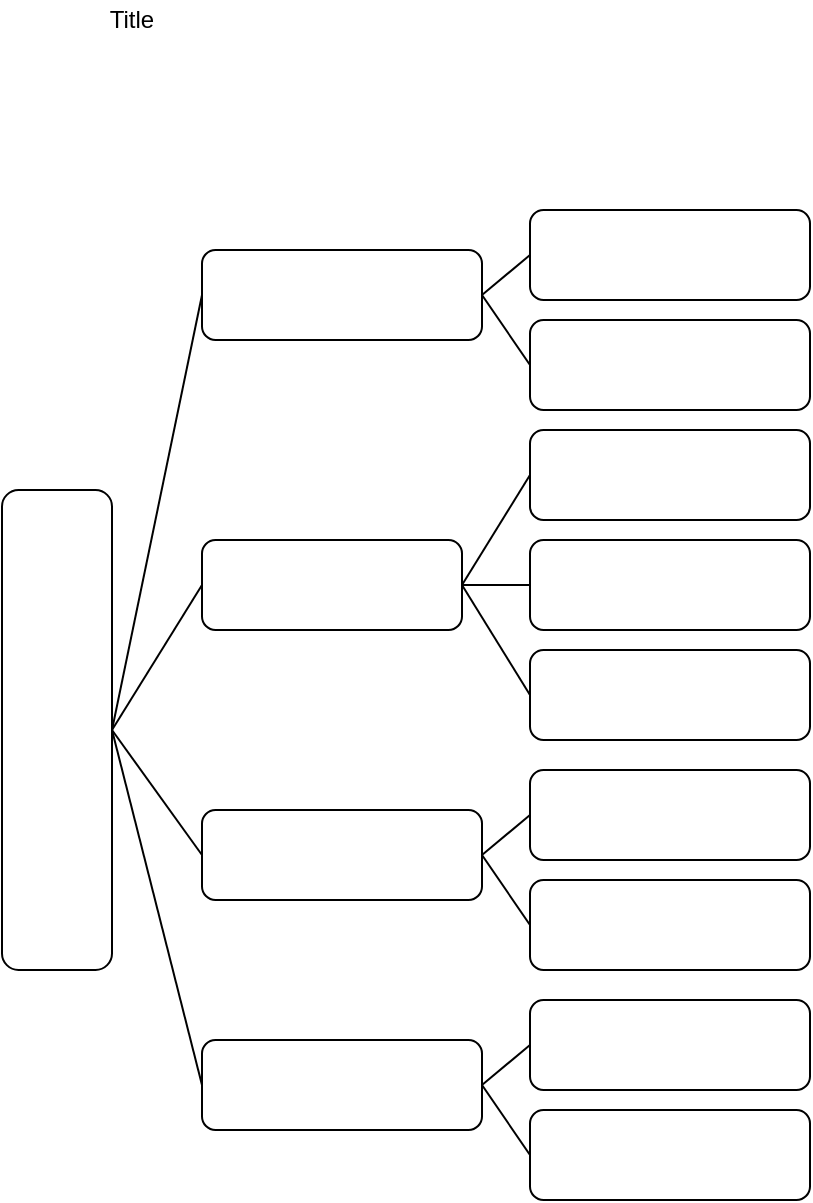 <mxfile version="14.6.11" type="github">
  <diagram id="IskvgZTEknMmayzxG2AQ" name="Page-1">
    <mxGraphModel dx="1147" dy="650" grid="1" gridSize="10" guides="1" tooltips="1" connect="1" arrows="1" fold="1" page="1" pageScale="1" pageWidth="827" pageHeight="1169" math="0" shadow="0">
      <root>
        <mxCell id="0" />
        <mxCell id="1" parent="0" />
        <mxCell id="ng9sC7QbUENpqP5kl2ks-1" value="" style="rounded=1;whiteSpace=wrap;html=1;" vertex="1" parent="1">
          <mxGeometry x="90" y="470" width="55" height="240" as="geometry" />
        </mxCell>
        <mxCell id="ng9sC7QbUENpqP5kl2ks-3" value="Title" style="text;html=1;strokeColor=none;fillColor=none;align=center;verticalAlign=middle;whiteSpace=wrap;rounded=0;" vertex="1" parent="1">
          <mxGeometry x="135" y="225" width="40" height="20" as="geometry" />
        </mxCell>
        <mxCell id="ng9sC7QbUENpqP5kl2ks-9" value="" style="rounded=1;whiteSpace=wrap;html=1;" vertex="1" parent="1">
          <mxGeometry x="190" y="350" width="140" height="45" as="geometry" />
        </mxCell>
        <mxCell id="ng9sC7QbUENpqP5kl2ks-14" value="" style="rounded=1;whiteSpace=wrap;html=1;" vertex="1" parent="1">
          <mxGeometry x="354" y="330" width="140" height="45" as="geometry" />
        </mxCell>
        <mxCell id="ng9sC7QbUENpqP5kl2ks-15" value="" style="rounded=1;whiteSpace=wrap;html=1;" vertex="1" parent="1">
          <mxGeometry x="354" y="385" width="140" height="45" as="geometry" />
        </mxCell>
        <mxCell id="ng9sC7QbUENpqP5kl2ks-16" value="" style="endArrow=none;html=1;exitX=1;exitY=0.5;exitDx=0;exitDy=0;entryX=0;entryY=0.5;entryDx=0;entryDy=0;" edge="1" parent="1" source="ng9sC7QbUENpqP5kl2ks-9" target="ng9sC7QbUENpqP5kl2ks-14">
          <mxGeometry width="50" height="50" relative="1" as="geometry">
            <mxPoint x="350" y="260" as="sourcePoint" />
            <mxPoint x="400" y="210" as="targetPoint" />
          </mxGeometry>
        </mxCell>
        <mxCell id="ng9sC7QbUENpqP5kl2ks-18" value="" style="endArrow=none;html=1;entryX=0;entryY=0.5;entryDx=0;entryDy=0;exitX=1;exitY=0.5;exitDx=0;exitDy=0;" edge="1" parent="1" source="ng9sC7QbUENpqP5kl2ks-9" target="ng9sC7QbUENpqP5kl2ks-15">
          <mxGeometry width="50" height="50" relative="1" as="geometry">
            <mxPoint x="330" y="330" as="sourcePoint" />
            <mxPoint x="400" y="210" as="targetPoint" />
          </mxGeometry>
        </mxCell>
        <mxCell id="ng9sC7QbUENpqP5kl2ks-19" value="" style="rounded=1;whiteSpace=wrap;html=1;" vertex="1" parent="1">
          <mxGeometry x="190" y="495" width="130" height="45" as="geometry" />
        </mxCell>
        <mxCell id="ng9sC7QbUENpqP5kl2ks-20" value="" style="rounded=1;whiteSpace=wrap;html=1;" vertex="1" parent="1">
          <mxGeometry x="354" y="440" width="140" height="45" as="geometry" />
        </mxCell>
        <mxCell id="ng9sC7QbUENpqP5kl2ks-21" value="" style="rounded=1;whiteSpace=wrap;html=1;" vertex="1" parent="1">
          <mxGeometry x="354" y="495" width="140" height="45" as="geometry" />
        </mxCell>
        <mxCell id="ng9sC7QbUENpqP5kl2ks-22" value="" style="endArrow=none;html=1;exitX=1;exitY=0.5;exitDx=0;exitDy=0;entryX=0;entryY=0.5;entryDx=0;entryDy=0;" edge="1" parent="1" source="ng9sC7QbUENpqP5kl2ks-19" target="ng9sC7QbUENpqP5kl2ks-20">
          <mxGeometry width="50" height="50" relative="1" as="geometry">
            <mxPoint x="350" y="370" as="sourcePoint" />
            <mxPoint x="400" y="320" as="targetPoint" />
          </mxGeometry>
        </mxCell>
        <mxCell id="ng9sC7QbUENpqP5kl2ks-23" value="" style="endArrow=none;html=1;entryX=0;entryY=0.5;entryDx=0;entryDy=0;exitX=1;exitY=0.5;exitDx=0;exitDy=0;" edge="1" parent="1" source="ng9sC7QbUENpqP5kl2ks-19" target="ng9sC7QbUENpqP5kl2ks-21">
          <mxGeometry width="50" height="50" relative="1" as="geometry">
            <mxPoint x="330" y="440" as="sourcePoint" />
            <mxPoint x="400" y="320" as="targetPoint" />
          </mxGeometry>
        </mxCell>
        <mxCell id="ng9sC7QbUENpqP5kl2ks-24" value="" style="rounded=1;whiteSpace=wrap;html=1;" vertex="1" parent="1">
          <mxGeometry x="190" y="630" width="140" height="45" as="geometry" />
        </mxCell>
        <mxCell id="ng9sC7QbUENpqP5kl2ks-25" value="" style="rounded=1;whiteSpace=wrap;html=1;" vertex="1" parent="1">
          <mxGeometry x="354" y="610" width="140" height="45" as="geometry" />
        </mxCell>
        <mxCell id="ng9sC7QbUENpqP5kl2ks-26" value="" style="rounded=1;whiteSpace=wrap;html=1;" vertex="1" parent="1">
          <mxGeometry x="354" y="665" width="140" height="45" as="geometry" />
        </mxCell>
        <mxCell id="ng9sC7QbUENpqP5kl2ks-27" value="" style="endArrow=none;html=1;exitX=1;exitY=0.5;exitDx=0;exitDy=0;entryX=0;entryY=0.5;entryDx=0;entryDy=0;" edge="1" parent="1" source="ng9sC7QbUENpqP5kl2ks-24" target="ng9sC7QbUENpqP5kl2ks-25">
          <mxGeometry width="50" height="50" relative="1" as="geometry">
            <mxPoint x="350" y="540" as="sourcePoint" />
            <mxPoint x="400" y="490" as="targetPoint" />
          </mxGeometry>
        </mxCell>
        <mxCell id="ng9sC7QbUENpqP5kl2ks-28" value="" style="endArrow=none;html=1;entryX=0;entryY=0.5;entryDx=0;entryDy=0;exitX=1;exitY=0.5;exitDx=0;exitDy=0;" edge="1" parent="1" source="ng9sC7QbUENpqP5kl2ks-24" target="ng9sC7QbUENpqP5kl2ks-26">
          <mxGeometry width="50" height="50" relative="1" as="geometry">
            <mxPoint x="330" y="610" as="sourcePoint" />
            <mxPoint x="400" y="490" as="targetPoint" />
          </mxGeometry>
        </mxCell>
        <mxCell id="ng9sC7QbUENpqP5kl2ks-29" value="" style="rounded=1;whiteSpace=wrap;html=1;" vertex="1" parent="1">
          <mxGeometry x="190" y="745" width="140" height="45" as="geometry" />
        </mxCell>
        <mxCell id="ng9sC7QbUENpqP5kl2ks-30" value="" style="rounded=1;whiteSpace=wrap;html=1;" vertex="1" parent="1">
          <mxGeometry x="354" y="725" width="140" height="45" as="geometry" />
        </mxCell>
        <mxCell id="ng9sC7QbUENpqP5kl2ks-31" value="" style="rounded=1;whiteSpace=wrap;html=1;" vertex="1" parent="1">
          <mxGeometry x="354" y="780" width="140" height="45" as="geometry" />
        </mxCell>
        <mxCell id="ng9sC7QbUENpqP5kl2ks-32" value="" style="endArrow=none;html=1;exitX=1;exitY=0.5;exitDx=0;exitDy=0;entryX=0;entryY=0.5;entryDx=0;entryDy=0;" edge="1" parent="1" source="ng9sC7QbUENpqP5kl2ks-29" target="ng9sC7QbUENpqP5kl2ks-30">
          <mxGeometry width="50" height="50" relative="1" as="geometry">
            <mxPoint x="350" y="655" as="sourcePoint" />
            <mxPoint x="400" y="605" as="targetPoint" />
          </mxGeometry>
        </mxCell>
        <mxCell id="ng9sC7QbUENpqP5kl2ks-33" value="" style="endArrow=none;html=1;entryX=0;entryY=0.5;entryDx=0;entryDy=0;exitX=1;exitY=0.5;exitDx=0;exitDy=0;" edge="1" parent="1" source="ng9sC7QbUENpqP5kl2ks-29" target="ng9sC7QbUENpqP5kl2ks-31">
          <mxGeometry width="50" height="50" relative="1" as="geometry">
            <mxPoint x="330" y="725" as="sourcePoint" />
            <mxPoint x="400" y="605" as="targetPoint" />
          </mxGeometry>
        </mxCell>
        <mxCell id="ng9sC7QbUENpqP5kl2ks-34" value="" style="rounded=1;whiteSpace=wrap;html=1;" vertex="1" parent="1">
          <mxGeometry x="354" y="550" width="140" height="45" as="geometry" />
        </mxCell>
        <mxCell id="ng9sC7QbUENpqP5kl2ks-35" value="" style="endArrow=none;html=1;exitX=1;exitY=0.5;exitDx=0;exitDy=0;entryX=0;entryY=0.5;entryDx=0;entryDy=0;" edge="1" parent="1" source="ng9sC7QbUENpqP5kl2ks-19" target="ng9sC7QbUENpqP5kl2ks-34">
          <mxGeometry width="50" height="50" relative="1" as="geometry">
            <mxPoint x="350" y="570" as="sourcePoint" />
            <mxPoint x="400" y="520" as="targetPoint" />
          </mxGeometry>
        </mxCell>
        <mxCell id="ng9sC7QbUENpqP5kl2ks-36" value="" style="endArrow=none;html=1;exitX=1;exitY=0.5;exitDx=0;exitDy=0;entryX=0;entryY=0.5;entryDx=0;entryDy=0;" edge="1" parent="1" source="ng9sC7QbUENpqP5kl2ks-1" target="ng9sC7QbUENpqP5kl2ks-9">
          <mxGeometry width="50" height="50" relative="1" as="geometry">
            <mxPoint x="380" y="620" as="sourcePoint" />
            <mxPoint x="430" y="570" as="targetPoint" />
          </mxGeometry>
        </mxCell>
        <mxCell id="ng9sC7QbUENpqP5kl2ks-37" value="" style="endArrow=none;html=1;exitX=1;exitY=0.5;exitDx=0;exitDy=0;entryX=0;entryY=0.5;entryDx=0;entryDy=0;" edge="1" parent="1" source="ng9sC7QbUENpqP5kl2ks-1" target="ng9sC7QbUENpqP5kl2ks-19">
          <mxGeometry width="50" height="50" relative="1" as="geometry">
            <mxPoint x="155" y="600" as="sourcePoint" />
            <mxPoint x="200" y="382.5" as="targetPoint" />
          </mxGeometry>
        </mxCell>
        <mxCell id="ng9sC7QbUENpqP5kl2ks-38" value="" style="endArrow=none;html=1;exitX=1;exitY=0.5;exitDx=0;exitDy=0;entryX=0;entryY=0.5;entryDx=0;entryDy=0;" edge="1" parent="1" source="ng9sC7QbUENpqP5kl2ks-1" target="ng9sC7QbUENpqP5kl2ks-24">
          <mxGeometry width="50" height="50" relative="1" as="geometry">
            <mxPoint x="155" y="600" as="sourcePoint" />
            <mxPoint x="200" y="527.5" as="targetPoint" />
          </mxGeometry>
        </mxCell>
        <mxCell id="ng9sC7QbUENpqP5kl2ks-39" value="" style="endArrow=none;html=1;exitX=1;exitY=0.5;exitDx=0;exitDy=0;entryX=0;entryY=0.5;entryDx=0;entryDy=0;" edge="1" parent="1" source="ng9sC7QbUENpqP5kl2ks-1" target="ng9sC7QbUENpqP5kl2ks-29">
          <mxGeometry width="50" height="50" relative="1" as="geometry">
            <mxPoint x="155" y="600" as="sourcePoint" />
            <mxPoint x="200" y="662.5" as="targetPoint" />
          </mxGeometry>
        </mxCell>
      </root>
    </mxGraphModel>
  </diagram>
</mxfile>
